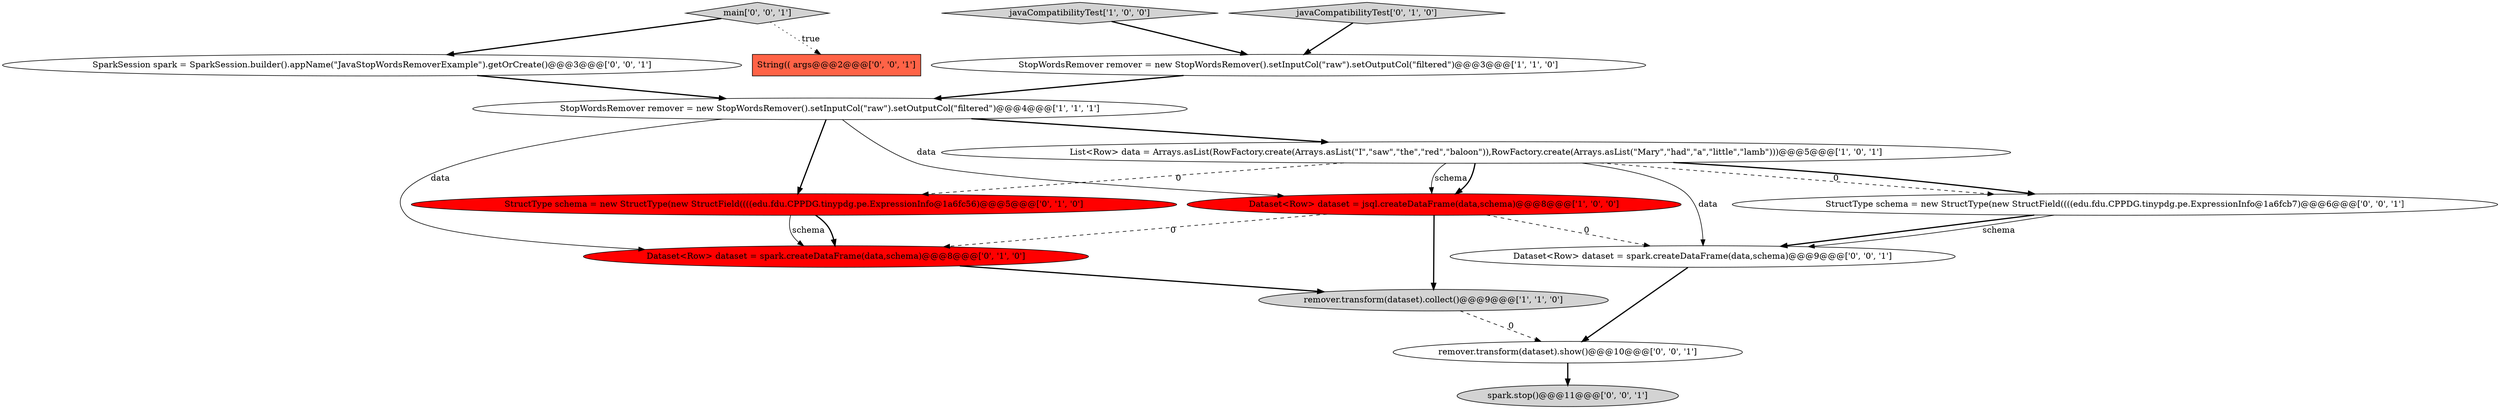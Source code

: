 digraph {
8 [style = filled, label = "StructType schema = new StructType(new StructField((((edu.fdu.CPPDG.tinypdg.pe.ExpressionInfo@1a6fc56)@@@5@@@['0', '1', '0']", fillcolor = red, shape = ellipse image = "AAA1AAABBB2BBB"];
9 [style = filled, label = "SparkSession spark = SparkSession.builder().appName(\"JavaStopWordsRemoverExample\").getOrCreate()@@@3@@@['0', '0', '1']", fillcolor = white, shape = ellipse image = "AAA0AAABBB3BBB"];
3 [style = filled, label = "StopWordsRemover remover = new StopWordsRemover().setInputCol(\"raw\").setOutputCol(\"filtered\")@@@3@@@['1', '1', '0']", fillcolor = white, shape = ellipse image = "AAA0AAABBB1BBB"];
15 [style = filled, label = "String(( args@@@2@@@['0', '0', '1']", fillcolor = tomato, shape = box image = "AAA0AAABBB3BBB"];
4 [style = filled, label = "StopWordsRemover remover = new StopWordsRemover().setInputCol(\"raw\").setOutputCol(\"filtered\")@@@4@@@['1', '1', '1']", fillcolor = white, shape = ellipse image = "AAA0AAABBB1BBB"];
1 [style = filled, label = "javaCompatibilityTest['1', '0', '0']", fillcolor = lightgray, shape = diamond image = "AAA0AAABBB1BBB"];
11 [style = filled, label = "remover.transform(dataset).show()@@@10@@@['0', '0', '1']", fillcolor = white, shape = ellipse image = "AAA0AAABBB3BBB"];
0 [style = filled, label = "Dataset<Row> dataset = jsql.createDataFrame(data,schema)@@@8@@@['1', '0', '0']", fillcolor = red, shape = ellipse image = "AAA1AAABBB1BBB"];
2 [style = filled, label = "remover.transform(dataset).collect()@@@9@@@['1', '1', '0']", fillcolor = lightgray, shape = ellipse image = "AAA0AAABBB1BBB"];
5 [style = filled, label = "List<Row> data = Arrays.asList(RowFactory.create(Arrays.asList(\"I\",\"saw\",\"the\",\"red\",\"baloon\")),RowFactory.create(Arrays.asList(\"Mary\",\"had\",\"a\",\"little\",\"lamb\")))@@@5@@@['1', '0', '1']", fillcolor = white, shape = ellipse image = "AAA0AAABBB1BBB"];
14 [style = filled, label = "StructType schema = new StructType(new StructField((((edu.fdu.CPPDG.tinypdg.pe.ExpressionInfo@1a6fcb7)@@@6@@@['0', '0', '1']", fillcolor = white, shape = ellipse image = "AAA0AAABBB3BBB"];
12 [style = filled, label = "main['0', '0', '1']", fillcolor = lightgray, shape = diamond image = "AAA0AAABBB3BBB"];
6 [style = filled, label = "javaCompatibilityTest['0', '1', '0']", fillcolor = lightgray, shape = diamond image = "AAA0AAABBB2BBB"];
10 [style = filled, label = "Dataset<Row> dataset = spark.createDataFrame(data,schema)@@@9@@@['0', '0', '1']", fillcolor = white, shape = ellipse image = "AAA0AAABBB3BBB"];
7 [style = filled, label = "Dataset<Row> dataset = spark.createDataFrame(data,schema)@@@8@@@['0', '1', '0']", fillcolor = red, shape = ellipse image = "AAA1AAABBB2BBB"];
13 [style = filled, label = "spark.stop()@@@11@@@['0', '0', '1']", fillcolor = lightgray, shape = ellipse image = "AAA0AAABBB3BBB"];
6->3 [style = bold, label=""];
5->14 [style = dashed, label="0"];
9->4 [style = bold, label=""];
0->2 [style = bold, label=""];
1->3 [style = bold, label=""];
12->15 [style = dotted, label="true"];
14->10 [style = bold, label=""];
4->7 [style = solid, label="data"];
5->14 [style = bold, label=""];
12->9 [style = bold, label=""];
14->10 [style = solid, label="schema"];
3->4 [style = bold, label=""];
5->0 [style = solid, label="schema"];
0->10 [style = dashed, label="0"];
8->7 [style = bold, label=""];
5->0 [style = bold, label=""];
4->0 [style = solid, label="data"];
7->2 [style = bold, label=""];
8->7 [style = solid, label="schema"];
11->13 [style = bold, label=""];
5->8 [style = dashed, label="0"];
4->8 [style = bold, label=""];
2->11 [style = dashed, label="0"];
0->7 [style = dashed, label="0"];
4->5 [style = bold, label=""];
5->10 [style = solid, label="data"];
10->11 [style = bold, label=""];
}
